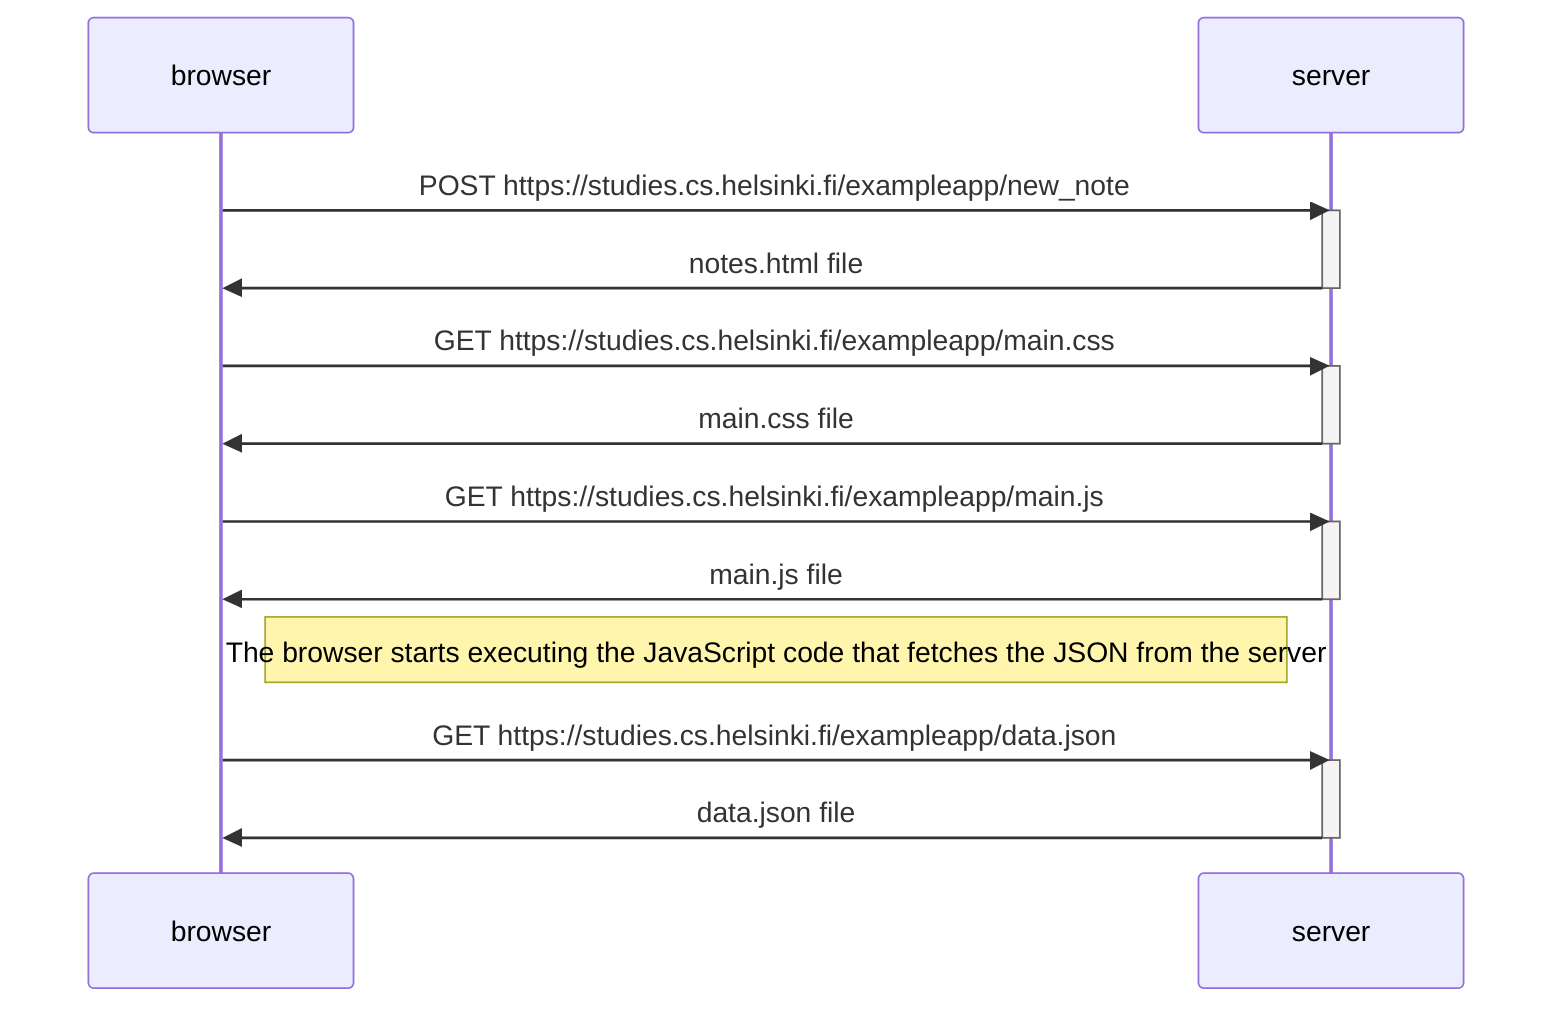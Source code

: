 sequenceDiagram
  participant browser
  participant server

  browser->>server: POST https://studies.cs.helsinki.fi/exampleapp/new_note
  activate server
  server->>browser: notes.html file
  deactivate server

  browser->>server: GET https://studies.cs.helsinki.fi/exampleapp/main.css
  activate server
  server->>browser: main.css file
  deactivate server

  browser->>server: GET https://studies.cs.helsinki.fi/exampleapp/main.js
  activate server
  server->>browser: main.js file
  deactivate server

  Note right of browser: The browser starts executing the JavaScript code that fetches the JSON from the server

  browser->>server: GET https://studies.cs.helsinki.fi/exampleapp/data.json
  activate server
  server->>browser: data.json file
  deactivate server